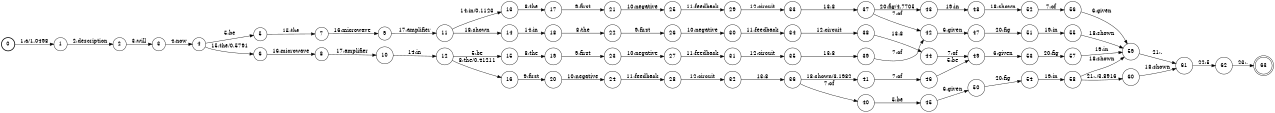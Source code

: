 digraph FST {
rankdir = LR;
size = "8.5,11";
label = "";
center = 1;
orientation = Portrait;
ranksep = "0.4";
nodesep = "0.25";
0 [label = "0", shape = circle, style = bold, fontsize = 14]
	0 -> 1 [label = "1:a/1.0498", fontsize = 14];
1 [label = "1", shape = circle, style = solid, fontsize = 14]
	1 -> 2 [label = "2:description", fontsize = 14];
2 [label = "2", shape = circle, style = solid, fontsize = 14]
	2 -> 3 [label = "3:will", fontsize = 14];
3 [label = "3", shape = circle, style = solid, fontsize = 14]
	3 -> 4 [label = "4:now", fontsize = 14];
4 [label = "4", shape = circle, style = solid, fontsize = 14]
	4 -> 5 [label = "5:be", fontsize = 14];
	4 -> 6 [label = "15:the/0.5791", fontsize = 14];
5 [label = "5", shape = circle, style = solid, fontsize = 14]
	5 -> 7 [label = "15:the", fontsize = 14];
6 [label = "6", shape = circle, style = solid, fontsize = 14]
	6 -> 8 [label = "16:microwave", fontsize = 14];
7 [label = "7", shape = circle, style = solid, fontsize = 14]
	7 -> 9 [label = "16:microwave", fontsize = 14];
8 [label = "8", shape = circle, style = solid, fontsize = 14]
	8 -> 10 [label = "17:amplifier", fontsize = 14];
9 [label = "9", shape = circle, style = solid, fontsize = 14]
	9 -> 11 [label = "17:amplifier", fontsize = 14];
10 [label = "10", shape = circle, style = solid, fontsize = 14]
	10 -> 12 [label = "14:in", fontsize = 14];
11 [label = "11", shape = circle, style = solid, fontsize = 14]
	11 -> 13 [label = "14:in/0.1123", fontsize = 14];
	11 -> 14 [label = "18:shown", fontsize = 14];
12 [label = "12", shape = circle, style = solid, fontsize = 14]
	12 -> 15 [label = "5:be", fontsize = 14];
	12 -> 16 [label = "8:the/0.41211", fontsize = 14];
13 [label = "13", shape = circle, style = solid, fontsize = 14]
	13 -> 17 [label = "8:the", fontsize = 14];
14 [label = "14", shape = circle, style = solid, fontsize = 14]
	14 -> 18 [label = "14:in", fontsize = 14];
15 [label = "15", shape = circle, style = solid, fontsize = 14]
	15 -> 19 [label = "8:the", fontsize = 14];
16 [label = "16", shape = circle, style = solid, fontsize = 14]
	16 -> 20 [label = "9:first", fontsize = 14];
17 [label = "17", shape = circle, style = solid, fontsize = 14]
	17 -> 21 [label = "9:first", fontsize = 14];
18 [label = "18", shape = circle, style = solid, fontsize = 14]
	18 -> 22 [label = "8:the", fontsize = 14];
19 [label = "19", shape = circle, style = solid, fontsize = 14]
	19 -> 23 [label = "9:first", fontsize = 14];
20 [label = "20", shape = circle, style = solid, fontsize = 14]
	20 -> 24 [label = "10:negative", fontsize = 14];
21 [label = "21", shape = circle, style = solid, fontsize = 14]
	21 -> 25 [label = "10:negative", fontsize = 14];
22 [label = "22", shape = circle, style = solid, fontsize = 14]
	22 -> 26 [label = "9:first", fontsize = 14];
23 [label = "23", shape = circle, style = solid, fontsize = 14]
	23 -> 27 [label = "10:negative", fontsize = 14];
24 [label = "24", shape = circle, style = solid, fontsize = 14]
	24 -> 28 [label = "11:feedback", fontsize = 14];
25 [label = "25", shape = circle, style = solid, fontsize = 14]
	25 -> 29 [label = "11:feedback", fontsize = 14];
26 [label = "26", shape = circle, style = solid, fontsize = 14]
	26 -> 30 [label = "10:negative", fontsize = 14];
27 [label = "27", shape = circle, style = solid, fontsize = 14]
	27 -> 31 [label = "11:feedback", fontsize = 14];
28 [label = "28", shape = circle, style = solid, fontsize = 14]
	28 -> 32 [label = "12:circuit", fontsize = 14];
29 [label = "29", shape = circle, style = solid, fontsize = 14]
	29 -> 33 [label = "12:circuit", fontsize = 14];
30 [label = "30", shape = circle, style = solid, fontsize = 14]
	30 -> 34 [label = "11:feedback", fontsize = 14];
31 [label = "31", shape = circle, style = solid, fontsize = 14]
	31 -> 35 [label = "12:circuit", fontsize = 14];
32 [label = "32", shape = circle, style = solid, fontsize = 14]
	32 -> 36 [label = "13:8", fontsize = 14];
33 [label = "33", shape = circle, style = solid, fontsize = 14]
	33 -> 37 [label = "13:8", fontsize = 14];
34 [label = "34", shape = circle, style = solid, fontsize = 14]
	34 -> 38 [label = "12:circuit", fontsize = 14];
35 [label = "35", shape = circle, style = solid, fontsize = 14]
	35 -> 39 [label = "13:8", fontsize = 14];
36 [label = "36", shape = circle, style = solid, fontsize = 14]
	36 -> 40 [label = "7:of", fontsize = 14];
	36 -> 41 [label = "18:shown/3.1982", fontsize = 14];
37 [label = "37", shape = circle, style = solid, fontsize = 14]
	37 -> 42 [label = "7:of", fontsize = 14];
	37 -> 43 [label = "20:fig/4.7705", fontsize = 14];
38 [label = "38", shape = circle, style = solid, fontsize = 14]
	38 -> 44 [label = "13:8", fontsize = 14];
39 [label = "39", shape = circle, style = solid, fontsize = 14]
	39 -> 42 [label = "7:of", fontsize = 14];
40 [label = "40", shape = circle, style = solid, fontsize = 14]
	40 -> 45 [label = "5:be", fontsize = 14];
41 [label = "41", shape = circle, style = solid, fontsize = 14]
	41 -> 46 [label = "7:of", fontsize = 14];
42 [label = "42", shape = circle, style = solid, fontsize = 14]
	42 -> 47 [label = "6:given", fontsize = 14];
43 [label = "43", shape = circle, style = solid, fontsize = 14]
	43 -> 48 [label = "19:in", fontsize = 14];
44 [label = "44", shape = circle, style = solid, fontsize = 14]
	44 -> 49 [label = "7:of", fontsize = 14];
45 [label = "45", shape = circle, style = solid, fontsize = 14]
	45 -> 50 [label = "6:given", fontsize = 14];
46 [label = "46", shape = circle, style = solid, fontsize = 14]
	46 -> 49 [label = "5:be", fontsize = 14];
47 [label = "47", shape = circle, style = solid, fontsize = 14]
	47 -> 51 [label = "20:fig", fontsize = 14];
48 [label = "48", shape = circle, style = solid, fontsize = 14]
	48 -> 52 [label = "18:shown", fontsize = 14];
49 [label = "49", shape = circle, style = solid, fontsize = 14]
	49 -> 53 [label = "6:given", fontsize = 14];
50 [label = "50", shape = circle, style = solid, fontsize = 14]
	50 -> 54 [label = "20:fig", fontsize = 14];
51 [label = "51", shape = circle, style = solid, fontsize = 14]
	51 -> 55 [label = "19:in", fontsize = 14];
52 [label = "52", shape = circle, style = solid, fontsize = 14]
	52 -> 56 [label = "7:of", fontsize = 14];
53 [label = "53", shape = circle, style = solid, fontsize = 14]
	53 -> 57 [label = "20:fig", fontsize = 14];
54 [label = "54", shape = circle, style = solid, fontsize = 14]
	54 -> 58 [label = "19:in", fontsize = 14];
55 [label = "55", shape = circle, style = solid, fontsize = 14]
	55 -> 59 [label = "18:shown", fontsize = 14];
56 [label = "56", shape = circle, style = solid, fontsize = 14]
	56 -> 59 [label = "6:given", fontsize = 14];
57 [label = "57", shape = circle, style = solid, fontsize = 14]
	57 -> 59 [label = "19:in", fontsize = 14];
58 [label = "58", shape = circle, style = solid, fontsize = 14]
	58 -> 59 [label = "18:shown", fontsize = 14];
	58 -> 60 [label = "21:./3.8916", fontsize = 14];
59 [label = "59", shape = circle, style = solid, fontsize = 14]
	59 -> 61 [label = "21:.", fontsize = 14];
60 [label = "60", shape = circle, style = solid, fontsize = 14]
	60 -> 61 [label = "18:shown", fontsize = 14];
61 [label = "61", shape = circle, style = solid, fontsize = 14]
	61 -> 62 [label = "22:5", fontsize = 14];
62 [label = "62", shape = circle, style = solid, fontsize = 14]
	62 -> 63 [label = "23:.", fontsize = 14];
63 [label = "63", shape = doublecircle, style = solid, fontsize = 14]
}
